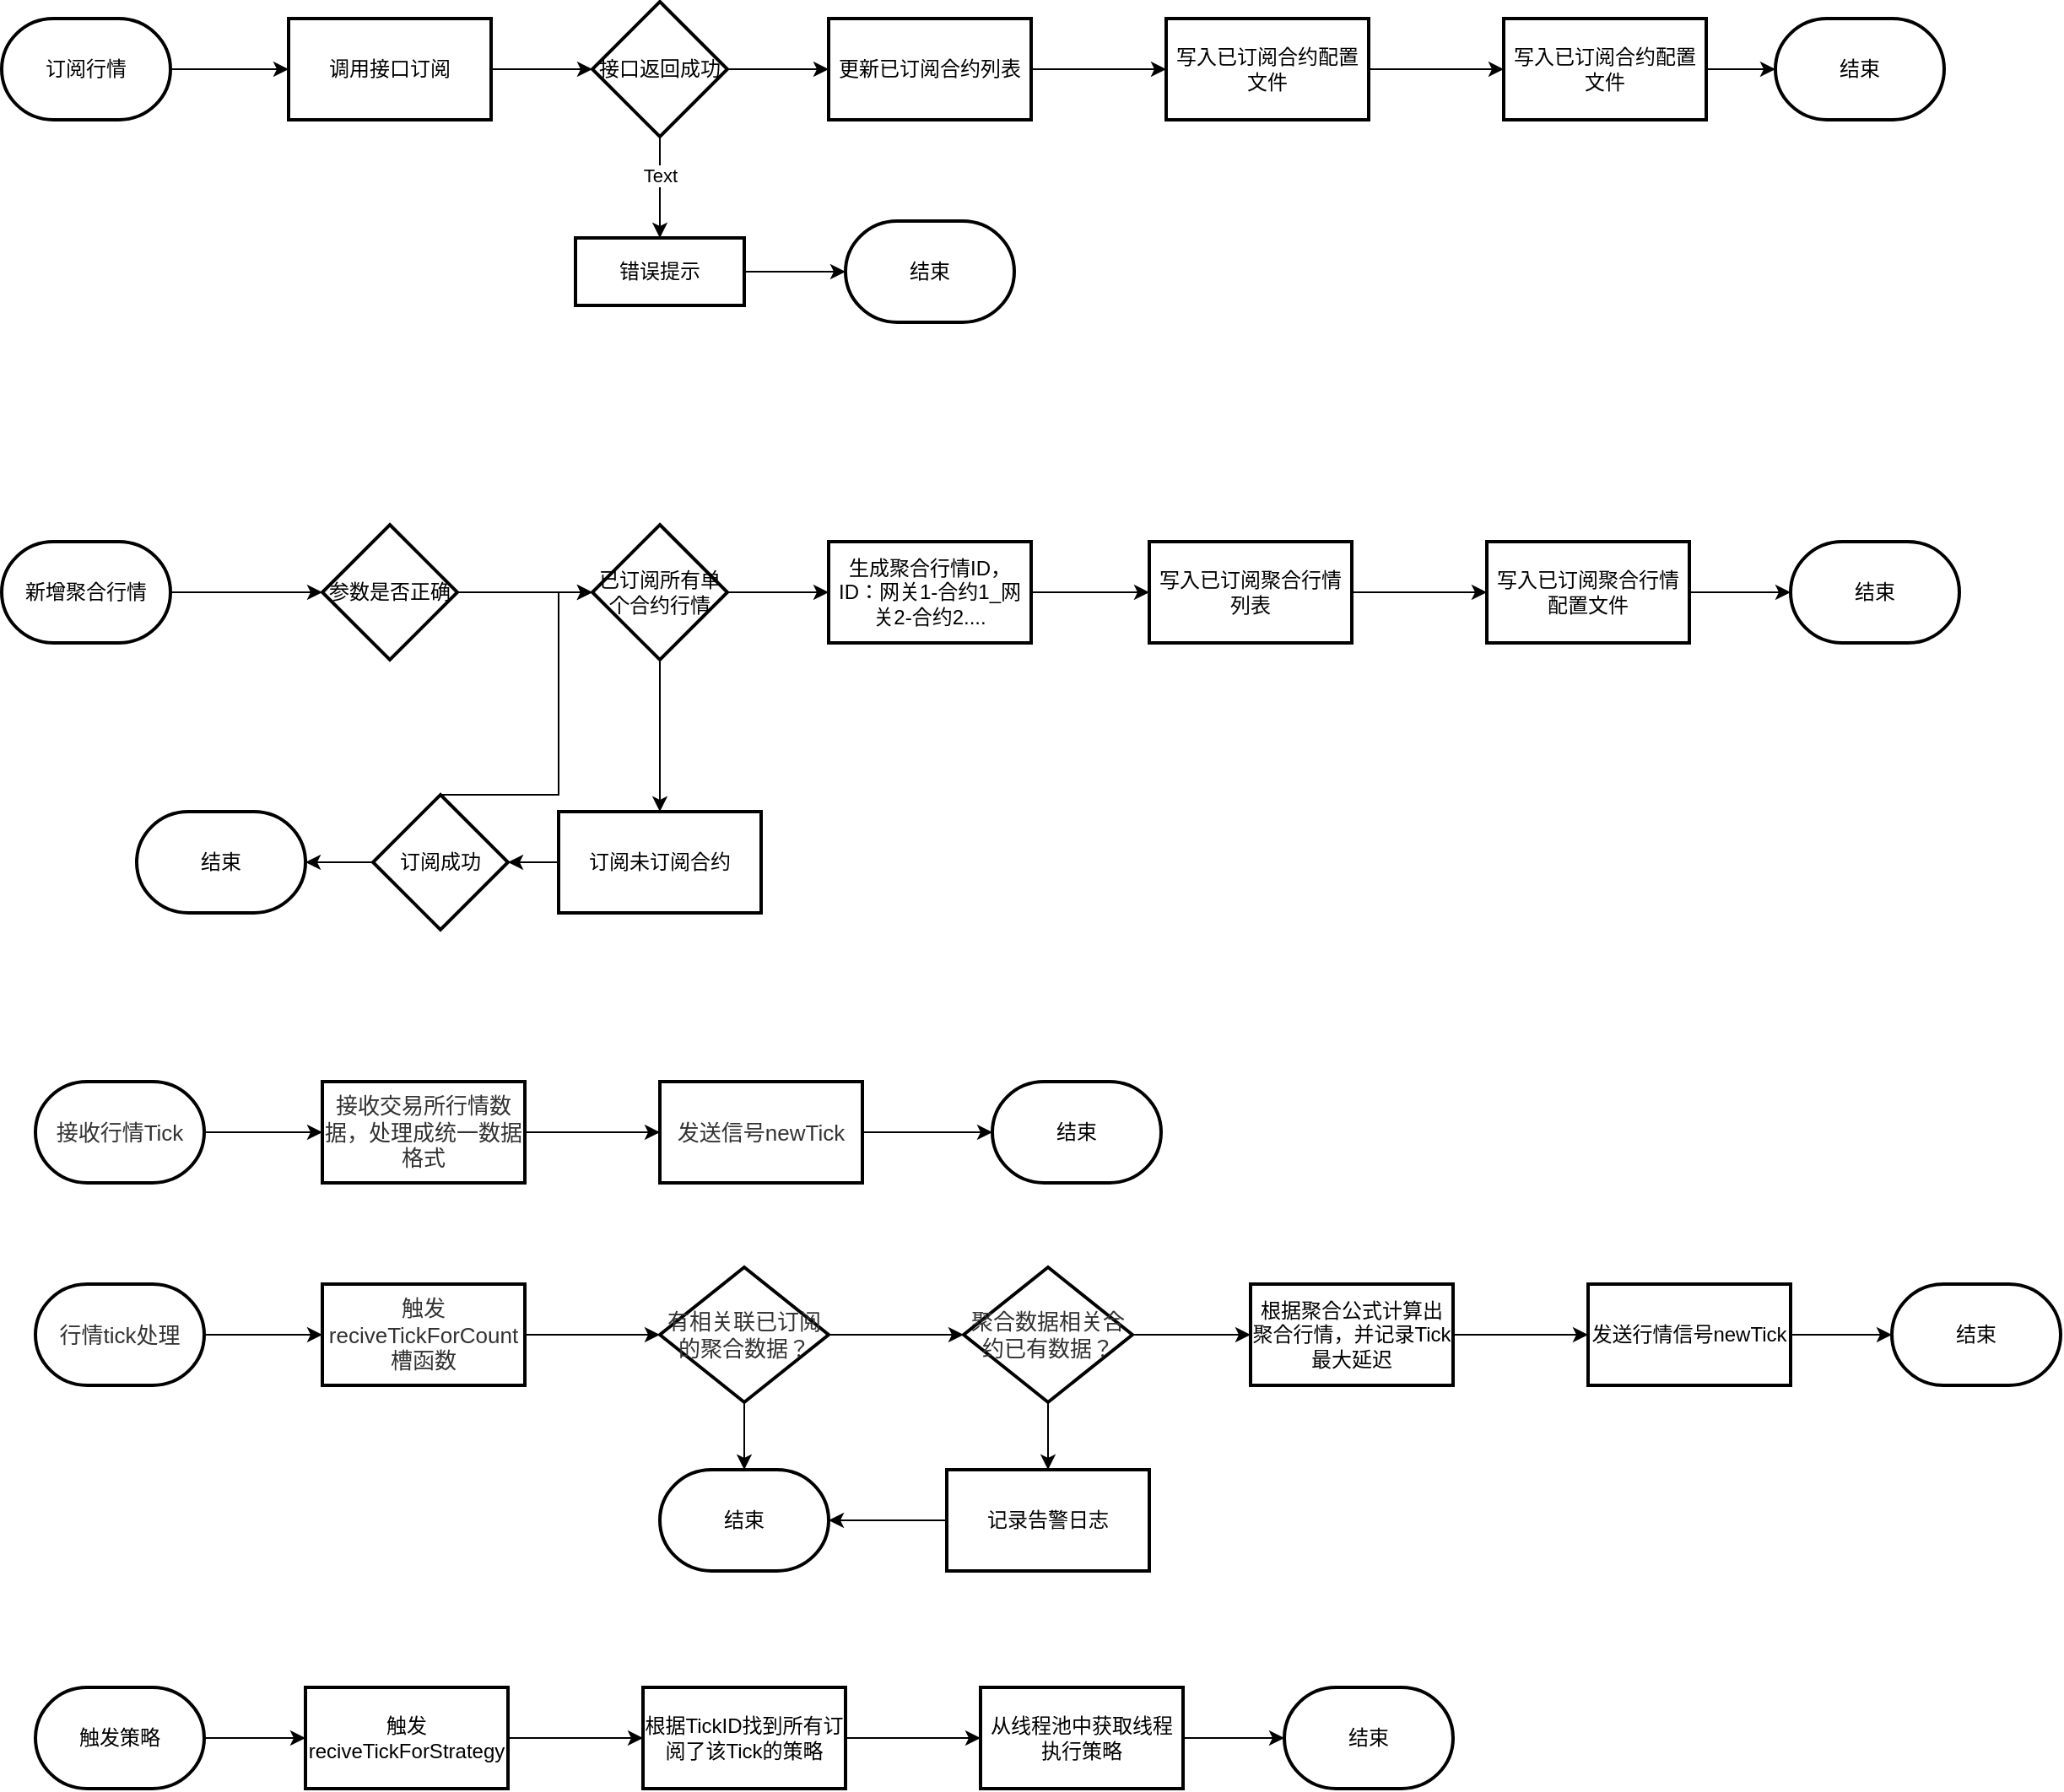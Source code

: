 <mxfile version="16.1.0" type="github">
  <diagram id="C5RBs43oDa-KdzZeNtuy" name="Page-1">
    <mxGraphModel dx="1038" dy="579" grid="1" gridSize="10" guides="1" tooltips="1" connect="1" arrows="1" fold="1" page="1" pageScale="1" pageWidth="827" pageHeight="1169" math="0" shadow="0">
      <root>
        <mxCell id="WIyWlLk6GJQsqaUBKTNV-0" />
        <mxCell id="WIyWlLk6GJQsqaUBKTNV-1" parent="WIyWlLk6GJQsqaUBKTNV-0" />
        <mxCell id="snW-wMUoypjl8WUmlegl-4" value="" style="edgeStyle=orthogonalEdgeStyle;rounded=0;orthogonalLoop=1;jettySize=auto;html=1;" parent="WIyWlLk6GJQsqaUBKTNV-1" source="snW-wMUoypjl8WUmlegl-2" target="snW-wMUoypjl8WUmlegl-3" edge="1">
          <mxGeometry relative="1" as="geometry" />
        </mxCell>
        <mxCell id="snW-wMUoypjl8WUmlegl-2" value="订阅行情" style="strokeWidth=2;html=1;shape=mxgraph.flowchart.terminator;whiteSpace=wrap;" parent="WIyWlLk6GJQsqaUBKTNV-1" vertex="1">
          <mxGeometry x="140" y="120" width="100" height="60" as="geometry" />
        </mxCell>
        <mxCell id="snW-wMUoypjl8WUmlegl-6" value="" style="edgeStyle=orthogonalEdgeStyle;rounded=0;orthogonalLoop=1;jettySize=auto;html=1;" parent="WIyWlLk6GJQsqaUBKTNV-1" source="snW-wMUoypjl8WUmlegl-3" target="snW-wMUoypjl8WUmlegl-5" edge="1">
          <mxGeometry relative="1" as="geometry" />
        </mxCell>
        <mxCell id="snW-wMUoypjl8WUmlegl-3" value="调用接口订阅" style="whiteSpace=wrap;html=1;strokeWidth=2;" parent="WIyWlLk6GJQsqaUBKTNV-1" vertex="1">
          <mxGeometry x="310" y="120" width="120" height="60" as="geometry" />
        </mxCell>
        <mxCell id="snW-wMUoypjl8WUmlegl-8" value="" style="edgeStyle=orthogonalEdgeStyle;rounded=0;orthogonalLoop=1;jettySize=auto;html=1;" parent="WIyWlLk6GJQsqaUBKTNV-1" source="snW-wMUoypjl8WUmlegl-5" target="snW-wMUoypjl8WUmlegl-7" edge="1">
          <mxGeometry relative="1" as="geometry" />
        </mxCell>
        <mxCell id="snW-wMUoypjl8WUmlegl-21" value="" style="edgeStyle=orthogonalEdgeStyle;rounded=0;orthogonalLoop=1;jettySize=auto;html=1;" parent="WIyWlLk6GJQsqaUBKTNV-1" source="snW-wMUoypjl8WUmlegl-5" target="snW-wMUoypjl8WUmlegl-20" edge="1">
          <mxGeometry relative="1" as="geometry" />
        </mxCell>
        <mxCell id="snW-wMUoypjl8WUmlegl-25" value="Text" style="edgeLabel;html=1;align=center;verticalAlign=middle;resizable=0;points=[];" parent="snW-wMUoypjl8WUmlegl-21" vertex="1" connectable="0">
          <mxGeometry x="-0.244" relative="1" as="geometry">
            <mxPoint as="offset" />
          </mxGeometry>
        </mxCell>
        <mxCell id="snW-wMUoypjl8WUmlegl-5" value="接口返回成功" style="rhombus;whiteSpace=wrap;html=1;strokeWidth=2;" parent="WIyWlLk6GJQsqaUBKTNV-1" vertex="1">
          <mxGeometry x="490" y="110" width="80" height="80" as="geometry" />
        </mxCell>
        <mxCell id="snW-wMUoypjl8WUmlegl-10" value="" style="edgeStyle=orthogonalEdgeStyle;rounded=0;orthogonalLoop=1;jettySize=auto;html=1;" parent="WIyWlLk6GJQsqaUBKTNV-1" source="snW-wMUoypjl8WUmlegl-7" target="snW-wMUoypjl8WUmlegl-9" edge="1">
          <mxGeometry relative="1" as="geometry" />
        </mxCell>
        <mxCell id="snW-wMUoypjl8WUmlegl-7" value="更新已订阅合约列表" style="whiteSpace=wrap;html=1;strokeWidth=2;" parent="WIyWlLk6GJQsqaUBKTNV-1" vertex="1">
          <mxGeometry x="630" y="120" width="120" height="60" as="geometry" />
        </mxCell>
        <mxCell id="snW-wMUoypjl8WUmlegl-12" value="" style="edgeStyle=orthogonalEdgeStyle;rounded=0;orthogonalLoop=1;jettySize=auto;html=1;" parent="WIyWlLk6GJQsqaUBKTNV-1" source="snW-wMUoypjl8WUmlegl-9" target="snW-wMUoypjl8WUmlegl-11" edge="1">
          <mxGeometry relative="1" as="geometry" />
        </mxCell>
        <mxCell id="snW-wMUoypjl8WUmlegl-9" value="写入已订阅合约配置文件" style="whiteSpace=wrap;html=1;strokeWidth=2;" parent="WIyWlLk6GJQsqaUBKTNV-1" vertex="1">
          <mxGeometry x="830" y="120" width="120" height="60" as="geometry" />
        </mxCell>
        <mxCell id="snW-wMUoypjl8WUmlegl-24" value="" style="edgeStyle=orthogonalEdgeStyle;rounded=0;orthogonalLoop=1;jettySize=auto;html=1;" parent="WIyWlLk6GJQsqaUBKTNV-1" source="snW-wMUoypjl8WUmlegl-11" target="snW-wMUoypjl8WUmlegl-22" edge="1">
          <mxGeometry relative="1" as="geometry" />
        </mxCell>
        <mxCell id="snW-wMUoypjl8WUmlegl-11" value="写入已订阅合约配置文件" style="whiteSpace=wrap;html=1;strokeWidth=2;" parent="WIyWlLk6GJQsqaUBKTNV-1" vertex="1">
          <mxGeometry x="1030" y="120" width="120" height="60" as="geometry" />
        </mxCell>
        <mxCell id="snW-wMUoypjl8WUmlegl-30" value="" style="edgeStyle=orthogonalEdgeStyle;rounded=0;orthogonalLoop=1;jettySize=auto;html=1;" parent="WIyWlLk6GJQsqaUBKTNV-1" source="snW-wMUoypjl8WUmlegl-20" target="snW-wMUoypjl8WUmlegl-29" edge="1">
          <mxGeometry relative="1" as="geometry" />
        </mxCell>
        <mxCell id="snW-wMUoypjl8WUmlegl-20" value="错误提示" style="whiteSpace=wrap;html=1;strokeWidth=2;" parent="WIyWlLk6GJQsqaUBKTNV-1" vertex="1">
          <mxGeometry x="480" y="250" width="100" height="40" as="geometry" />
        </mxCell>
        <mxCell id="snW-wMUoypjl8WUmlegl-22" value="结束" style="strokeWidth=2;html=1;shape=mxgraph.flowchart.terminator;whiteSpace=wrap;" parent="WIyWlLk6GJQsqaUBKTNV-1" vertex="1">
          <mxGeometry x="1191" y="120" width="100" height="60" as="geometry" />
        </mxCell>
        <mxCell id="snW-wMUoypjl8WUmlegl-29" value="结束" style="strokeWidth=2;html=1;shape=mxgraph.flowchart.terminator;whiteSpace=wrap;" parent="WIyWlLk6GJQsqaUBKTNV-1" vertex="1">
          <mxGeometry x="640" y="240" width="100" height="60" as="geometry" />
        </mxCell>
        <mxCell id="snW-wMUoypjl8WUmlegl-35" value="" style="edgeStyle=orthogonalEdgeStyle;rounded=0;orthogonalLoop=1;jettySize=auto;html=1;" parent="WIyWlLk6GJQsqaUBKTNV-1" source="snW-wMUoypjl8WUmlegl-31" target="snW-wMUoypjl8WUmlegl-34" edge="1">
          <mxGeometry relative="1" as="geometry" />
        </mxCell>
        <mxCell id="snW-wMUoypjl8WUmlegl-31" value="新增聚合行情" style="strokeWidth=2;html=1;shape=mxgraph.flowchart.terminator;whiteSpace=wrap;" parent="WIyWlLk6GJQsqaUBKTNV-1" vertex="1">
          <mxGeometry x="140" y="430" width="100" height="60" as="geometry" />
        </mxCell>
        <mxCell id="snW-wMUoypjl8WUmlegl-39" value="" style="edgeStyle=orthogonalEdgeStyle;rounded=0;orthogonalLoop=1;jettySize=auto;html=1;" parent="WIyWlLk6GJQsqaUBKTNV-1" source="snW-wMUoypjl8WUmlegl-34" target="snW-wMUoypjl8WUmlegl-38" edge="1">
          <mxGeometry relative="1" as="geometry" />
        </mxCell>
        <mxCell id="snW-wMUoypjl8WUmlegl-34" value="参数是否正确" style="rhombus;whiteSpace=wrap;html=1;strokeWidth=2;" parent="WIyWlLk6GJQsqaUBKTNV-1" vertex="1">
          <mxGeometry x="330" y="420" width="80" height="80" as="geometry" />
        </mxCell>
        <mxCell id="snW-wMUoypjl8WUmlegl-41" value="" style="edgeStyle=orthogonalEdgeStyle;rounded=0;orthogonalLoop=1;jettySize=auto;html=1;" parent="WIyWlLk6GJQsqaUBKTNV-1" source="snW-wMUoypjl8WUmlegl-38" target="snW-wMUoypjl8WUmlegl-40" edge="1">
          <mxGeometry relative="1" as="geometry" />
        </mxCell>
        <mxCell id="snW-wMUoypjl8WUmlegl-90" value="" style="edgeStyle=orthogonalEdgeStyle;rounded=0;orthogonalLoop=1;jettySize=auto;html=1;" parent="WIyWlLk6GJQsqaUBKTNV-1" source="snW-wMUoypjl8WUmlegl-38" target="snW-wMUoypjl8WUmlegl-89" edge="1">
          <mxGeometry relative="1" as="geometry" />
        </mxCell>
        <mxCell id="snW-wMUoypjl8WUmlegl-38" value="已订阅所有单个合约行情" style="rhombus;whiteSpace=wrap;html=1;strokeWidth=2;" parent="WIyWlLk6GJQsqaUBKTNV-1" vertex="1">
          <mxGeometry x="490" y="420" width="80" height="80" as="geometry" />
        </mxCell>
        <mxCell id="snW-wMUoypjl8WUmlegl-43" value="" style="edgeStyle=orthogonalEdgeStyle;rounded=0;orthogonalLoop=1;jettySize=auto;html=1;" parent="WIyWlLk6GJQsqaUBKTNV-1" source="snW-wMUoypjl8WUmlegl-40" target="snW-wMUoypjl8WUmlegl-42" edge="1">
          <mxGeometry relative="1" as="geometry" />
        </mxCell>
        <mxCell id="snW-wMUoypjl8WUmlegl-40" value="订阅未订阅合约" style="whiteSpace=wrap;html=1;strokeWidth=2;" parent="WIyWlLk6GJQsqaUBKTNV-1" vertex="1">
          <mxGeometry x="470" y="590" width="120" height="60" as="geometry" />
        </mxCell>
        <mxCell id="snW-wMUoypjl8WUmlegl-44" style="edgeStyle=orthogonalEdgeStyle;rounded=0;orthogonalLoop=1;jettySize=auto;html=1;entryX=0;entryY=0.5;entryDx=0;entryDy=0;exitX=0.5;exitY=0;exitDx=0;exitDy=0;" parent="WIyWlLk6GJQsqaUBKTNV-1" source="snW-wMUoypjl8WUmlegl-42" target="snW-wMUoypjl8WUmlegl-38" edge="1">
          <mxGeometry relative="1" as="geometry">
            <mxPoint x="330" y="570" as="sourcePoint" />
            <Array as="points">
              <mxPoint x="470" y="580" />
              <mxPoint x="470" y="460" />
            </Array>
          </mxGeometry>
        </mxCell>
        <mxCell id="snW-wMUoypjl8WUmlegl-49" value="" style="edgeStyle=orthogonalEdgeStyle;rounded=0;orthogonalLoop=1;jettySize=auto;html=1;entryX=1;entryY=0.5;entryDx=0;entryDy=0;entryPerimeter=0;" parent="WIyWlLk6GJQsqaUBKTNV-1" source="snW-wMUoypjl8WUmlegl-42" target="snW-wMUoypjl8WUmlegl-51" edge="1">
          <mxGeometry relative="1" as="geometry">
            <mxPoint x="324" y="620" as="targetPoint" />
          </mxGeometry>
        </mxCell>
        <mxCell id="snW-wMUoypjl8WUmlegl-42" value="订阅成功" style="rhombus;whiteSpace=wrap;html=1;strokeWidth=2;" parent="WIyWlLk6GJQsqaUBKTNV-1" vertex="1">
          <mxGeometry x="360" y="580" width="80" height="80" as="geometry" />
        </mxCell>
        <mxCell id="snW-wMUoypjl8WUmlegl-51" value="结束" style="strokeWidth=2;html=1;shape=mxgraph.flowchart.terminator;whiteSpace=wrap;" parent="WIyWlLk6GJQsqaUBKTNV-1" vertex="1">
          <mxGeometry x="220" y="590" width="100" height="60" as="geometry" />
        </mxCell>
        <mxCell id="snW-wMUoypjl8WUmlegl-56" value="" style="edgeStyle=orthogonalEdgeStyle;rounded=0;orthogonalLoop=1;jettySize=auto;html=1;" parent="WIyWlLk6GJQsqaUBKTNV-1" source="snW-wMUoypjl8WUmlegl-53" target="snW-wMUoypjl8WUmlegl-55" edge="1">
          <mxGeometry relative="1" as="geometry" />
        </mxCell>
        <mxCell id="snW-wMUoypjl8WUmlegl-53" value="写入已订阅聚合行情列表" style="whiteSpace=wrap;html=1;strokeWidth=2;" parent="WIyWlLk6GJQsqaUBKTNV-1" vertex="1">
          <mxGeometry x="820" y="430" width="120" height="60" as="geometry" />
        </mxCell>
        <mxCell id="snW-wMUoypjl8WUmlegl-58" value="" style="edgeStyle=orthogonalEdgeStyle;rounded=0;orthogonalLoop=1;jettySize=auto;html=1;" parent="WIyWlLk6GJQsqaUBKTNV-1" source="snW-wMUoypjl8WUmlegl-55" target="snW-wMUoypjl8WUmlegl-57" edge="1">
          <mxGeometry relative="1" as="geometry" />
        </mxCell>
        <mxCell id="snW-wMUoypjl8WUmlegl-55" value="写入已订阅聚合行情配置文件" style="whiteSpace=wrap;html=1;strokeWidth=2;" parent="WIyWlLk6GJQsqaUBKTNV-1" vertex="1">
          <mxGeometry x="1020" y="430" width="120" height="60" as="geometry" />
        </mxCell>
        <mxCell id="snW-wMUoypjl8WUmlegl-57" value="结束" style="strokeWidth=2;html=1;shape=mxgraph.flowchart.terminator;whiteSpace=wrap;" parent="WIyWlLk6GJQsqaUBKTNV-1" vertex="1">
          <mxGeometry x="1200" y="430" width="100" height="60" as="geometry" />
        </mxCell>
        <mxCell id="snW-wMUoypjl8WUmlegl-61" value="" style="edgeStyle=orthogonalEdgeStyle;rounded=0;orthogonalLoop=1;jettySize=auto;html=1;" parent="WIyWlLk6GJQsqaUBKTNV-1" source="snW-wMUoypjl8WUmlegl-59" target="snW-wMUoypjl8WUmlegl-60" edge="1">
          <mxGeometry relative="1" as="geometry" />
        </mxCell>
        <mxCell id="snW-wMUoypjl8WUmlegl-59" value="&lt;span style=&quot;color: rgb(50 , 50 , 50) ; font-family: &amp;#34;arial&amp;#34; ; font-size: 13px ; background-color: rgba(255 , 255 , 255 , 0.01)&quot;&gt;接收&lt;/span&gt;&lt;span style=&quot;color: rgb(50 , 50 , 50) ; font-family: &amp;#34;arial&amp;#34; ; font-size: 13px ; background-color: rgba(255 , 255 , 255 , 0.01)&quot;&gt;行情Tick&lt;/span&gt;" style="strokeWidth=2;html=1;shape=mxgraph.flowchart.terminator;whiteSpace=wrap;" parent="WIyWlLk6GJQsqaUBKTNV-1" vertex="1">
          <mxGeometry x="160" y="750" width="100" height="60" as="geometry" />
        </mxCell>
        <mxCell id="snW-wMUoypjl8WUmlegl-63" value="" style="edgeStyle=orthogonalEdgeStyle;rounded=0;orthogonalLoop=1;jettySize=auto;html=1;" parent="WIyWlLk6GJQsqaUBKTNV-1" source="snW-wMUoypjl8WUmlegl-60" target="snW-wMUoypjl8WUmlegl-62" edge="1">
          <mxGeometry relative="1" as="geometry" />
        </mxCell>
        <mxCell id="snW-wMUoypjl8WUmlegl-60" value="&#xa;&#xa;&lt;span style=&quot;color: rgb(50, 50, 50); font-family: arial; font-size: 13px; font-style: normal; font-weight: 400; letter-spacing: normal; text-align: center; text-indent: 0px; text-transform: none; word-spacing: 0px; background-color: rgba(255, 255, 255, 0.01); display: inline; float: none;&quot;&gt;接收交易所行情数据，处理成统一数据格式&lt;/span&gt;&#xa;&#xa;" style="whiteSpace=wrap;html=1;strokeWidth=2;" parent="WIyWlLk6GJQsqaUBKTNV-1" vertex="1">
          <mxGeometry x="330" y="750" width="120" height="60" as="geometry" />
        </mxCell>
        <mxCell id="snW-wMUoypjl8WUmlegl-65" value="" style="edgeStyle=orthogonalEdgeStyle;rounded=0;orthogonalLoop=1;jettySize=auto;html=1;" parent="WIyWlLk6GJQsqaUBKTNV-1" source="snW-wMUoypjl8WUmlegl-62" target="snW-wMUoypjl8WUmlegl-64" edge="1">
          <mxGeometry relative="1" as="geometry" />
        </mxCell>
        <mxCell id="snW-wMUoypjl8WUmlegl-62" value="&lt;span style=&quot;color: rgb(50 , 50 , 50) ; font-family: &amp;#34;arial&amp;#34; ; font-size: 13px ; background-color: rgba(255 , 255 , 255 , 0.01)&quot;&gt;发送信号newTick&lt;/span&gt;" style="whiteSpace=wrap;html=1;strokeWidth=2;" parent="WIyWlLk6GJQsqaUBKTNV-1" vertex="1">
          <mxGeometry x="530" y="750" width="120" height="60" as="geometry" />
        </mxCell>
        <mxCell id="snW-wMUoypjl8WUmlegl-64" value="结束" style="strokeWidth=2;html=1;shape=mxgraph.flowchart.terminator;whiteSpace=wrap;" parent="WIyWlLk6GJQsqaUBKTNV-1" vertex="1">
          <mxGeometry x="727" y="750" width="100" height="60" as="geometry" />
        </mxCell>
        <mxCell id="snW-wMUoypjl8WUmlegl-68" value="" style="edgeStyle=orthogonalEdgeStyle;rounded=0;orthogonalLoop=1;jettySize=auto;html=1;" parent="WIyWlLk6GJQsqaUBKTNV-1" source="snW-wMUoypjl8WUmlegl-66" target="snW-wMUoypjl8WUmlegl-67" edge="1">
          <mxGeometry relative="1" as="geometry" />
        </mxCell>
        <mxCell id="snW-wMUoypjl8WUmlegl-66" value="&lt;span style=&quot;color: rgb(50 , 50 , 50) ; font-family: &amp;#34;arial&amp;#34; ; font-size: 13px ; background-color: rgba(255 , 255 , 255 , 0.01)&quot;&gt;行情tick处理&lt;/span&gt;" style="strokeWidth=2;html=1;shape=mxgraph.flowchart.terminator;whiteSpace=wrap;" parent="WIyWlLk6GJQsqaUBKTNV-1" vertex="1">
          <mxGeometry x="160" y="870" width="100" height="60" as="geometry" />
        </mxCell>
        <mxCell id="snW-wMUoypjl8WUmlegl-72" value="" style="edgeStyle=orthogonalEdgeStyle;rounded=0;orthogonalLoop=1;jettySize=auto;html=1;" parent="WIyWlLk6GJQsqaUBKTNV-1" source="snW-wMUoypjl8WUmlegl-67" target="snW-wMUoypjl8WUmlegl-71" edge="1">
          <mxGeometry relative="1" as="geometry" />
        </mxCell>
        <mxCell id="snW-wMUoypjl8WUmlegl-67" value="&lt;span style=&quot;color: rgb(50 , 50 , 50) ; font-family: &amp;#34;arial&amp;#34; ; font-size: 13px ; background-color: rgba(255 , 255 , 255 , 0.01)&quot;&gt;触发reciveTickForCount槽函数&lt;/span&gt;" style="whiteSpace=wrap;html=1;strokeWidth=2;" parent="WIyWlLk6GJQsqaUBKTNV-1" vertex="1">
          <mxGeometry x="330" y="870" width="120" height="60" as="geometry" />
        </mxCell>
        <mxCell id="snW-wMUoypjl8WUmlegl-74" value="" style="edgeStyle=orthogonalEdgeStyle;rounded=0;orthogonalLoop=1;jettySize=auto;html=1;" parent="WIyWlLk6GJQsqaUBKTNV-1" source="snW-wMUoypjl8WUmlegl-71" target="snW-wMUoypjl8WUmlegl-73" edge="1">
          <mxGeometry relative="1" as="geometry" />
        </mxCell>
        <mxCell id="snW-wMUoypjl8WUmlegl-78" value="" style="edgeStyle=orthogonalEdgeStyle;rounded=0;orthogonalLoop=1;jettySize=auto;html=1;" parent="WIyWlLk6GJQsqaUBKTNV-1" source="snW-wMUoypjl8WUmlegl-71" target="snW-wMUoypjl8WUmlegl-77" edge="1">
          <mxGeometry relative="1" as="geometry" />
        </mxCell>
        <mxCell id="snW-wMUoypjl8WUmlegl-71" value="&lt;span style=&quot;color: rgb(50 , 50 , 50) ; font-family: &amp;#34;arial&amp;#34; ; font-size: 13px ; background-color: rgba(255 , 255 , 255 , 0.01)&quot;&gt;有相关联已订阅的聚合数据？&lt;/span&gt;" style="rhombus;whiteSpace=wrap;html=1;strokeWidth=2;" parent="WIyWlLk6GJQsqaUBKTNV-1" vertex="1">
          <mxGeometry x="530" y="860" width="100" height="80" as="geometry" />
        </mxCell>
        <mxCell id="snW-wMUoypjl8WUmlegl-80" value="" style="edgeStyle=orthogonalEdgeStyle;rounded=0;orthogonalLoop=1;jettySize=auto;html=1;" parent="WIyWlLk6GJQsqaUBKTNV-1" source="snW-wMUoypjl8WUmlegl-73" target="snW-wMUoypjl8WUmlegl-79" edge="1">
          <mxGeometry relative="1" as="geometry" />
        </mxCell>
        <mxCell id="snW-wMUoypjl8WUmlegl-83" value="" style="edgeStyle=orthogonalEdgeStyle;rounded=0;orthogonalLoop=1;jettySize=auto;html=1;" parent="WIyWlLk6GJQsqaUBKTNV-1" source="snW-wMUoypjl8WUmlegl-73" target="snW-wMUoypjl8WUmlegl-82" edge="1">
          <mxGeometry relative="1" as="geometry" />
        </mxCell>
        <mxCell id="snW-wMUoypjl8WUmlegl-73" value="&lt;span style=&quot;color: rgb(50 , 50 , 50) ; font-family: &amp;#34;arial&amp;#34; ; font-size: 13px ; background-color: rgba(255 , 255 , 255 , 0.01)&quot;&gt;聚合数据相关合约已有数据？&lt;/span&gt;" style="rhombus;whiteSpace=wrap;html=1;strokeWidth=2;" parent="WIyWlLk6GJQsqaUBKTNV-1" vertex="1">
          <mxGeometry x="710" y="860" width="100" height="80" as="geometry" />
        </mxCell>
        <mxCell id="snW-wMUoypjl8WUmlegl-77" value="结束" style="strokeWidth=2;html=1;shape=mxgraph.flowchart.terminator;whiteSpace=wrap;" parent="WIyWlLk6GJQsqaUBKTNV-1" vertex="1">
          <mxGeometry x="530" y="980" width="100" height="60" as="geometry" />
        </mxCell>
        <mxCell id="snW-wMUoypjl8WUmlegl-81" value="" style="edgeStyle=orthogonalEdgeStyle;rounded=0;orthogonalLoop=1;jettySize=auto;html=1;" parent="WIyWlLk6GJQsqaUBKTNV-1" source="snW-wMUoypjl8WUmlegl-79" target="snW-wMUoypjl8WUmlegl-77" edge="1">
          <mxGeometry relative="1" as="geometry" />
        </mxCell>
        <mxCell id="snW-wMUoypjl8WUmlegl-79" value="记录告警日志" style="whiteSpace=wrap;html=1;strokeWidth=2;" parent="WIyWlLk6GJQsqaUBKTNV-1" vertex="1">
          <mxGeometry x="700" y="980" width="120" height="60" as="geometry" />
        </mxCell>
        <mxCell id="snW-wMUoypjl8WUmlegl-85" value="" style="edgeStyle=orthogonalEdgeStyle;rounded=0;orthogonalLoop=1;jettySize=auto;html=1;" parent="WIyWlLk6GJQsqaUBKTNV-1" source="snW-wMUoypjl8WUmlegl-82" target="snW-wMUoypjl8WUmlegl-84" edge="1">
          <mxGeometry relative="1" as="geometry" />
        </mxCell>
        <mxCell id="snW-wMUoypjl8WUmlegl-82" value="根据聚合公式计算出聚合行情，并记录Tick最大延迟" style="whiteSpace=wrap;html=1;strokeWidth=2;" parent="WIyWlLk6GJQsqaUBKTNV-1" vertex="1">
          <mxGeometry x="880" y="870" width="120" height="60" as="geometry" />
        </mxCell>
        <mxCell id="snW-wMUoypjl8WUmlegl-87" value="" style="edgeStyle=orthogonalEdgeStyle;rounded=0;orthogonalLoop=1;jettySize=auto;html=1;" parent="WIyWlLk6GJQsqaUBKTNV-1" source="snW-wMUoypjl8WUmlegl-84" target="snW-wMUoypjl8WUmlegl-86" edge="1">
          <mxGeometry relative="1" as="geometry" />
        </mxCell>
        <mxCell id="snW-wMUoypjl8WUmlegl-84" value="发送行情信号newTick" style="whiteSpace=wrap;html=1;strokeWidth=2;" parent="WIyWlLk6GJQsqaUBKTNV-1" vertex="1">
          <mxGeometry x="1080" y="870" width="120" height="60" as="geometry" />
        </mxCell>
        <mxCell id="snW-wMUoypjl8WUmlegl-86" value="结束" style="strokeWidth=2;html=1;shape=mxgraph.flowchart.terminator;whiteSpace=wrap;" parent="WIyWlLk6GJQsqaUBKTNV-1" vertex="1">
          <mxGeometry x="1260" y="870" width="100" height="60" as="geometry" />
        </mxCell>
        <mxCell id="snW-wMUoypjl8WUmlegl-91" value="" style="edgeStyle=orthogonalEdgeStyle;rounded=0;orthogonalLoop=1;jettySize=auto;html=1;" parent="WIyWlLk6GJQsqaUBKTNV-1" source="snW-wMUoypjl8WUmlegl-89" target="snW-wMUoypjl8WUmlegl-53" edge="1">
          <mxGeometry relative="1" as="geometry" />
        </mxCell>
        <mxCell id="snW-wMUoypjl8WUmlegl-89" value="生成聚合行情ID，&lt;br&gt;ID：网关1-合约1_网关2-合约2...." style="whiteSpace=wrap;html=1;strokeWidth=2;" parent="WIyWlLk6GJQsqaUBKTNV-1" vertex="1">
          <mxGeometry x="630" y="430" width="120" height="60" as="geometry" />
        </mxCell>
        <mxCell id="snW-wMUoypjl8WUmlegl-94" value="" style="edgeStyle=orthogonalEdgeStyle;rounded=0;orthogonalLoop=1;jettySize=auto;html=1;" parent="WIyWlLk6GJQsqaUBKTNV-1" source="snW-wMUoypjl8WUmlegl-92" target="snW-wMUoypjl8WUmlegl-93" edge="1">
          <mxGeometry relative="1" as="geometry" />
        </mxCell>
        <mxCell id="snW-wMUoypjl8WUmlegl-92" value="触发策略" style="strokeWidth=2;html=1;shape=mxgraph.flowchart.terminator;whiteSpace=wrap;" parent="WIyWlLk6GJQsqaUBKTNV-1" vertex="1">
          <mxGeometry x="160" y="1109" width="100" height="60" as="geometry" />
        </mxCell>
        <mxCell id="snW-wMUoypjl8WUmlegl-96" value="" style="edgeStyle=orthogonalEdgeStyle;rounded=0;orthogonalLoop=1;jettySize=auto;html=1;" parent="WIyWlLk6GJQsqaUBKTNV-1" source="snW-wMUoypjl8WUmlegl-93" target="snW-wMUoypjl8WUmlegl-95" edge="1">
          <mxGeometry relative="1" as="geometry" />
        </mxCell>
        <mxCell id="snW-wMUoypjl8WUmlegl-93" value="触发reciveTickForStrategy" style="whiteSpace=wrap;html=1;strokeWidth=2;" parent="WIyWlLk6GJQsqaUBKTNV-1" vertex="1">
          <mxGeometry x="320" y="1109" width="120" height="60" as="geometry" />
        </mxCell>
        <mxCell id="snW-wMUoypjl8WUmlegl-98" value="" style="edgeStyle=orthogonalEdgeStyle;rounded=0;orthogonalLoop=1;jettySize=auto;html=1;" parent="WIyWlLk6GJQsqaUBKTNV-1" source="snW-wMUoypjl8WUmlegl-95" target="snW-wMUoypjl8WUmlegl-97" edge="1">
          <mxGeometry relative="1" as="geometry" />
        </mxCell>
        <mxCell id="snW-wMUoypjl8WUmlegl-95" value="根据TickID找到所有订阅了该Tick的策略" style="whiteSpace=wrap;html=1;strokeWidth=2;" parent="WIyWlLk6GJQsqaUBKTNV-1" vertex="1">
          <mxGeometry x="520" y="1109" width="120" height="60" as="geometry" />
        </mxCell>
        <mxCell id="snW-wMUoypjl8WUmlegl-100" value="" style="edgeStyle=orthogonalEdgeStyle;rounded=0;orthogonalLoop=1;jettySize=auto;html=1;" parent="WIyWlLk6GJQsqaUBKTNV-1" source="snW-wMUoypjl8WUmlegl-97" target="snW-wMUoypjl8WUmlegl-99" edge="1">
          <mxGeometry relative="1" as="geometry" />
        </mxCell>
        <mxCell id="snW-wMUoypjl8WUmlegl-97" value="从线程池中获取线程执行策略" style="whiteSpace=wrap;html=1;strokeWidth=2;" parent="WIyWlLk6GJQsqaUBKTNV-1" vertex="1">
          <mxGeometry x="720" y="1109" width="120" height="60" as="geometry" />
        </mxCell>
        <mxCell id="snW-wMUoypjl8WUmlegl-99" value="结束" style="strokeWidth=2;html=1;shape=mxgraph.flowchart.terminator;whiteSpace=wrap;" parent="WIyWlLk6GJQsqaUBKTNV-1" vertex="1">
          <mxGeometry x="900" y="1109" width="100" height="60" as="geometry" />
        </mxCell>
      </root>
    </mxGraphModel>
  </diagram>
</mxfile>
